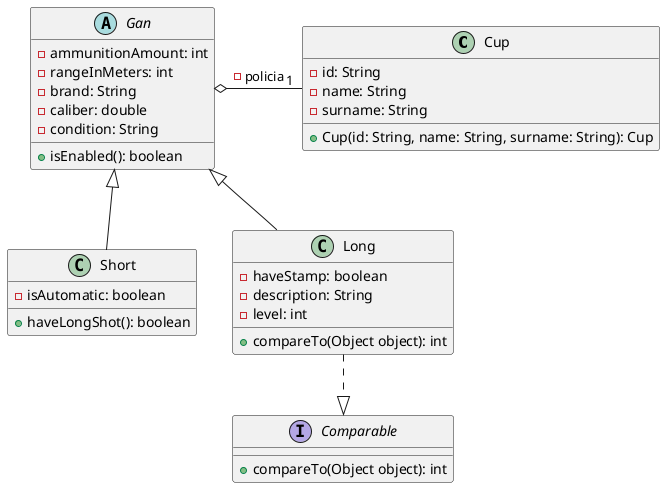 @startuml

class Cup {
    - id: String
    - name: String
    - surname: String

    + Cup(id: String, name: String, surname: String): Cup
}

abstract Gan {
   - ammunitionAmount: int
   - rangeInMeters: int
   - brand: String
   - caliber: double
   - condition: String

   + isEnabled(): boolean
}

class Short {
    - isAutomatic: boolean
    + haveLongShot(): boolean
}

class Long {
    - haveStamp: boolean
    - description: String
    - level: int
    + compareTo(Object object): int
}

interface Comparable {
    + compareTo(Object object): int
}

Gan o-right- "1" Cup: - policia
Short -up-|> Gan
Long ..|> Comparable
Long -up-|> Gan

@enduml